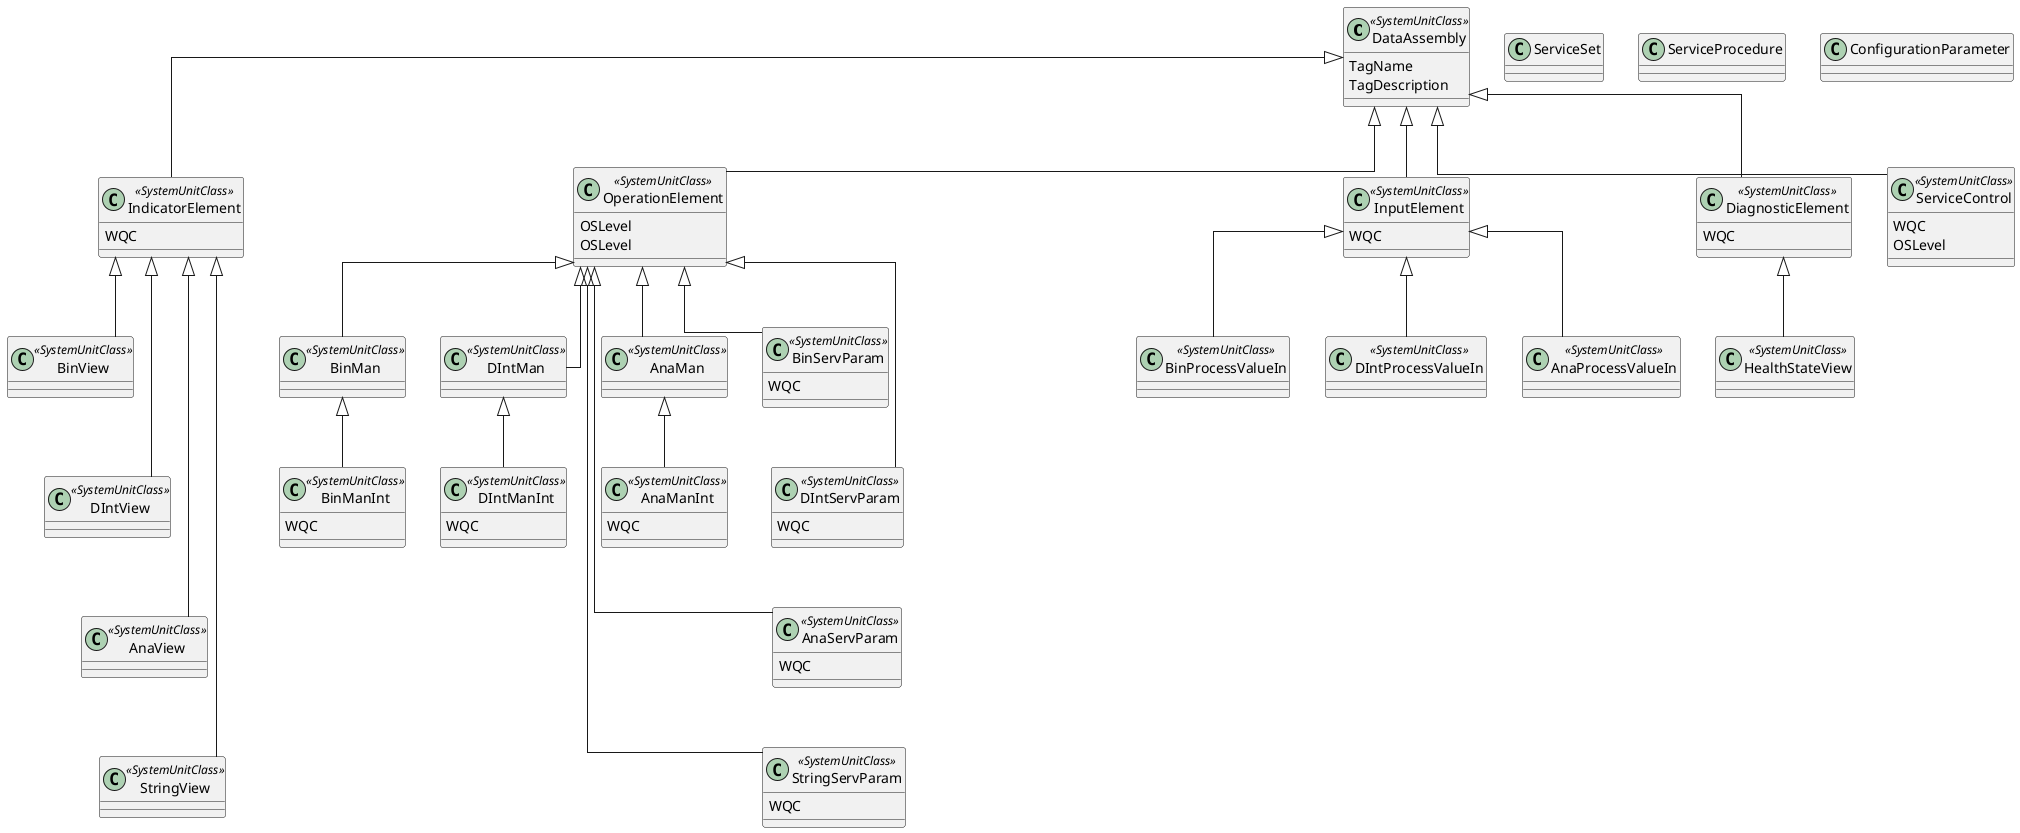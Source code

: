 @startuml
skinparam linetype ortho

class DataAssembly << SystemUnitClass >> {
TagName
TagDescription
}

together {
class IndicatorElement << SystemUnitClass >> {
WQC
}

class BinView << SystemUnitClass >> {
}

class DIntView << SystemUnitClass >> {
}

class AnaView << SystemUnitClass >> {
}

class StringView << SystemUnitClass >> {
}
}

together {
class OperationElement << SystemUnitClass >> {
OSLevel
}

class BinMan << SystemUnitClass >> {
}

class BinManInt << SystemUnitClass >> {
WQC
}

class DIntMan << SystemUnitClass >> {
}

class DIntManInt << SystemUnitClass >> {
WQC
}

class AnaMan << SystemUnitClass >> {
}

class AnaManInt << SystemUnitClass >> {
WQC
}
}

together {
class InputElement << SystemUnitClass >> {
WQC
}

class BinProcessValueIn << SystemUnitClass >> {
}

class DIntProcessValueIn << SystemUnitClass >> {
}

class AnaProcessValueIn << SystemUnitClass >> {
}
}

together {
class OperationElement << SystemUnitClass >> {
OSLevel
}

class BinServParam << SystemUnitClass >> {
WQC
}

class DIntServParam << SystemUnitClass >> {
WQC
}

class AnaServParam << SystemUnitClass >> {
WQC
}

class StringServParam << SystemUnitClass >> {
WQC
}
}

class DiagnosticElement << SystemUnitClass >> {
WQC
}

class HealthStateView << SystemUnitClass >> {
}

class ServiceControl << SystemUnitClass >> {
WQC
OSLevel
}


DataAssembly <|-- IndicatorElement
IndicatorElement <|-- BinView
IndicatorElement <|-- DIntView
IndicatorElement <|-- AnaView
IndicatorElement <|-- StringView

DataAssembly <|-- OperationElement
OperationElement <|-- BinMan
BinMan <|-- BinManInt
OperationElement <|-- DIntMan
DIntMan <|-- DIntManInt
OperationElement <|-- AnaMan
AnaMan <|-- AnaManInt

OperationElement <|-- BinServParam
OperationElement <|-- DIntServParam
OperationElement <|-- AnaServParam
OperationElement <|-- StringServParam

DataAssembly <|-- InputElement
InputElement <|-- BinProcessValueIn
InputElement <|-- DIntProcessValueIn
InputElement <|-- AnaProcessValueIn

DataAssembly <|-- DiagnosticElement
DiagnosticElement <|-- HealthStateView

DataAssembly <|-- ServiceControl


DataAssembly -[hidden]r- ServiceSet

IndicatorElement -[hidden]r- OperationElement
OperationElement -[hidden]r- InputElement
InputElement -[hidden]r- DiagnosticElement
DiagnosticElement -[hidden]r- ServiceControl

BinView -[hidden]d- DIntView
DIntView -[hidden]d- AnaView
AnaView -[hidden]d- StringView

BinServParam -[hidden]d- DIntServParam
DIntServParam -[hidden]d- AnaServParam
AnaServParam -[hidden]d- StringServParam

ServiceProcedure -[hidden]r- ConfigurationParameter

@enduml